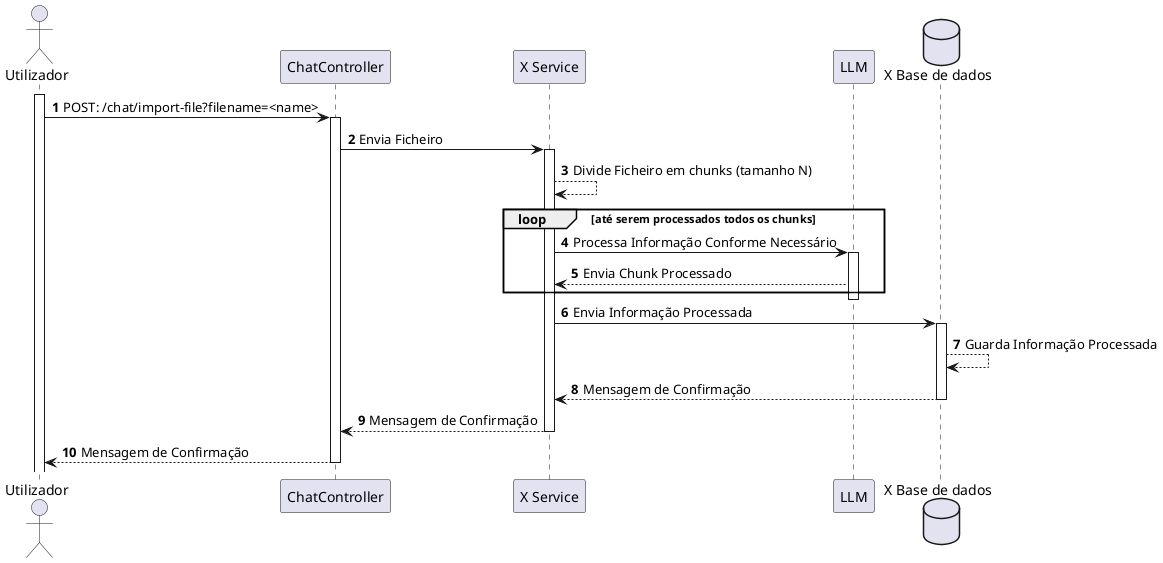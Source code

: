 @startuml

autonumber
Actor Utilizador as user

participant ChatController as controller
participant "X Service" as service

participant "LLM" as llm

database "X Base de dados" as db

activate user
user -> controller : POST: /chat/import-file?filename=<name>

activate controller

controller -> service : Envia Ficheiro
activate service

service --> service : Divide Ficheiro em chunks (tamanho N)
loop até serem processados todos os chunks
service -> llm : Processa Informação Conforme Necessário
activate llm
llm --> service : Envia Chunk Processado
end loop
deactivate llm

service -> db : Envia Informação Processada
activate db
db --> db : Guarda Informação Processada
db --> service : Mensagem de Confirmação
deactivate db

service --> controller : Mensagem de Confirmação
deactivate service

controller --> user : Mensagem de Confirmação
deactivate controller

@enduml